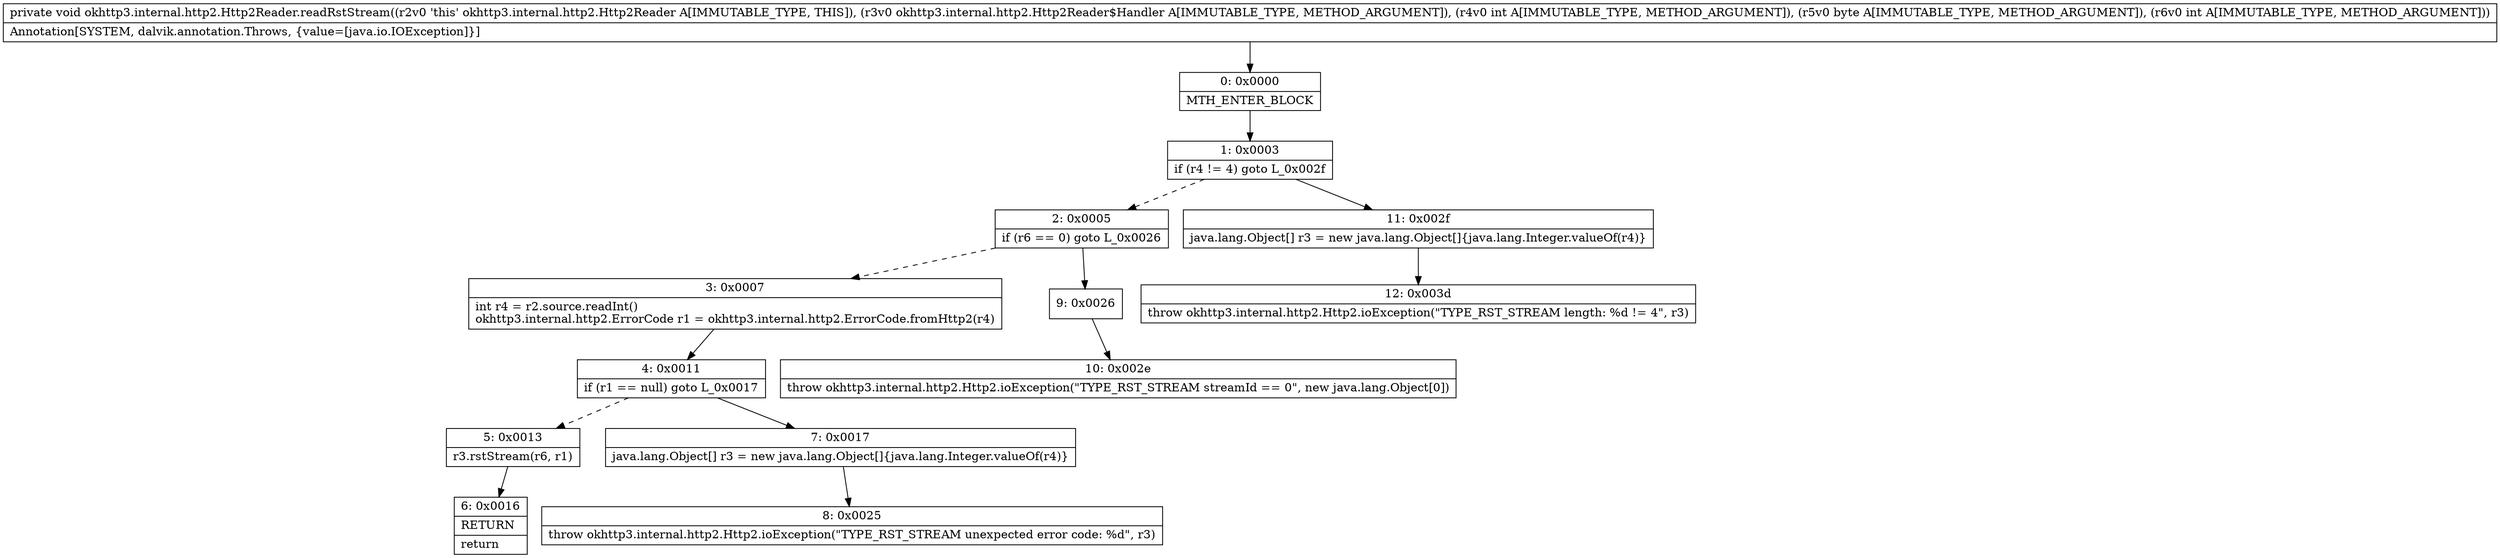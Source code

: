 digraph "CFG forokhttp3.internal.http2.Http2Reader.readRstStream(Lokhttp3\/internal\/http2\/Http2Reader$Handler;IBI)V" {
Node_0 [shape=record,label="{0\:\ 0x0000|MTH_ENTER_BLOCK\l}"];
Node_1 [shape=record,label="{1\:\ 0x0003|if (r4 != 4) goto L_0x002f\l}"];
Node_2 [shape=record,label="{2\:\ 0x0005|if (r6 == 0) goto L_0x0026\l}"];
Node_3 [shape=record,label="{3\:\ 0x0007|int r4 = r2.source.readInt()\lokhttp3.internal.http2.ErrorCode r1 = okhttp3.internal.http2.ErrorCode.fromHttp2(r4)\l}"];
Node_4 [shape=record,label="{4\:\ 0x0011|if (r1 == null) goto L_0x0017\l}"];
Node_5 [shape=record,label="{5\:\ 0x0013|r3.rstStream(r6, r1)\l}"];
Node_6 [shape=record,label="{6\:\ 0x0016|RETURN\l|return\l}"];
Node_7 [shape=record,label="{7\:\ 0x0017|java.lang.Object[] r3 = new java.lang.Object[]\{java.lang.Integer.valueOf(r4)\}\l}"];
Node_8 [shape=record,label="{8\:\ 0x0025|throw okhttp3.internal.http2.Http2.ioException(\"TYPE_RST_STREAM unexpected error code: %d\", r3)\l}"];
Node_9 [shape=record,label="{9\:\ 0x0026}"];
Node_10 [shape=record,label="{10\:\ 0x002e|throw okhttp3.internal.http2.Http2.ioException(\"TYPE_RST_STREAM streamId == 0\", new java.lang.Object[0])\l}"];
Node_11 [shape=record,label="{11\:\ 0x002f|java.lang.Object[] r3 = new java.lang.Object[]\{java.lang.Integer.valueOf(r4)\}\l}"];
Node_12 [shape=record,label="{12\:\ 0x003d|throw okhttp3.internal.http2.Http2.ioException(\"TYPE_RST_STREAM length: %d != 4\", r3)\l}"];
MethodNode[shape=record,label="{private void okhttp3.internal.http2.Http2Reader.readRstStream((r2v0 'this' okhttp3.internal.http2.Http2Reader A[IMMUTABLE_TYPE, THIS]), (r3v0 okhttp3.internal.http2.Http2Reader$Handler A[IMMUTABLE_TYPE, METHOD_ARGUMENT]), (r4v0 int A[IMMUTABLE_TYPE, METHOD_ARGUMENT]), (r5v0 byte A[IMMUTABLE_TYPE, METHOD_ARGUMENT]), (r6v0 int A[IMMUTABLE_TYPE, METHOD_ARGUMENT]))  | Annotation[SYSTEM, dalvik.annotation.Throws, \{value=[java.io.IOException]\}]\l}"];
MethodNode -> Node_0;
Node_0 -> Node_1;
Node_1 -> Node_2[style=dashed];
Node_1 -> Node_11;
Node_2 -> Node_3[style=dashed];
Node_2 -> Node_9;
Node_3 -> Node_4;
Node_4 -> Node_5[style=dashed];
Node_4 -> Node_7;
Node_5 -> Node_6;
Node_7 -> Node_8;
Node_9 -> Node_10;
Node_11 -> Node_12;
}

